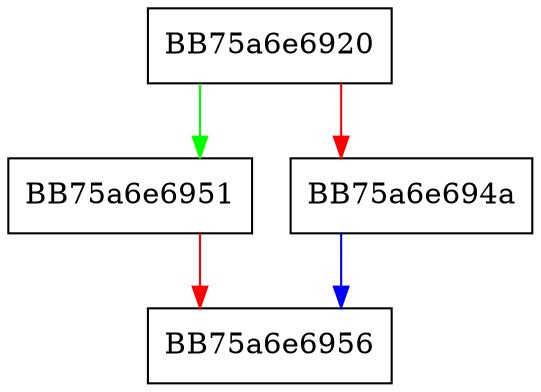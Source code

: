 digraph format {
  node [shape="box"];
  graph [splines=ortho];
  BB75a6e6920 -> BB75a6e6951 [color="green"];
  BB75a6e6920 -> BB75a6e694a [color="red"];
  BB75a6e694a -> BB75a6e6956 [color="blue"];
  BB75a6e6951 -> BB75a6e6956 [color="red"];
}